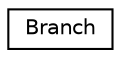digraph "Graphical Class Hierarchy"
{
 // LATEX_PDF_SIZE
  edge [fontname="Helvetica",fontsize="10",labelfontname="Helvetica",labelfontsize="10"];
  node [fontname="Helvetica",fontsize="10",shape=record];
  rankdir="LR";
  Node0 [label="Branch",height=0.2,width=0.4,color="black", fillcolor="white", style="filled",URL="$struct_branch.html",tooltip="The box representing a branch of a binary tree structure. Used specifically in TreeStruct for organiz..."];
}

